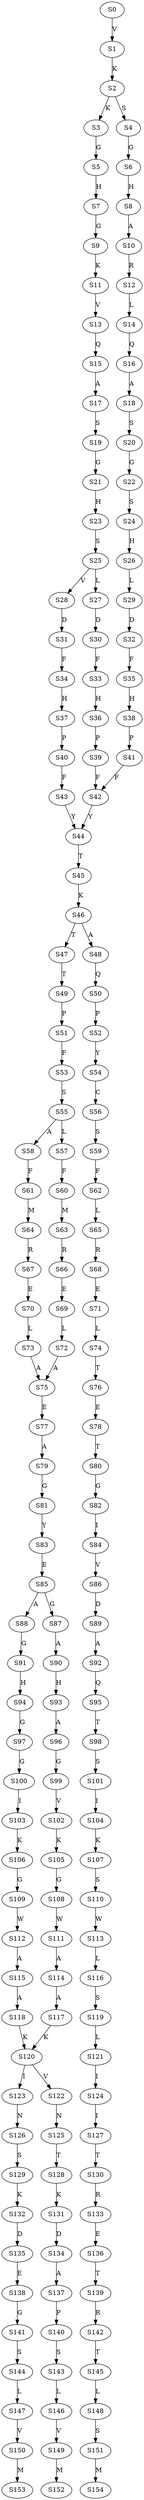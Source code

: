 strict digraph  {
	S0 -> S1 [ label = V ];
	S1 -> S2 [ label = K ];
	S2 -> S3 [ label = K ];
	S2 -> S4 [ label = S ];
	S3 -> S5 [ label = G ];
	S4 -> S6 [ label = G ];
	S5 -> S7 [ label = H ];
	S6 -> S8 [ label = H ];
	S7 -> S9 [ label = G ];
	S8 -> S10 [ label = A ];
	S9 -> S11 [ label = K ];
	S10 -> S12 [ label = R ];
	S11 -> S13 [ label = V ];
	S12 -> S14 [ label = L ];
	S13 -> S15 [ label = Q ];
	S14 -> S16 [ label = Q ];
	S15 -> S17 [ label = A ];
	S16 -> S18 [ label = A ];
	S17 -> S19 [ label = S ];
	S18 -> S20 [ label = S ];
	S19 -> S21 [ label = G ];
	S20 -> S22 [ label = G ];
	S21 -> S23 [ label = H ];
	S22 -> S24 [ label = S ];
	S23 -> S25 [ label = S ];
	S24 -> S26 [ label = H ];
	S25 -> S27 [ label = L ];
	S25 -> S28 [ label = V ];
	S26 -> S29 [ label = L ];
	S27 -> S30 [ label = D ];
	S28 -> S31 [ label = D ];
	S29 -> S32 [ label = D ];
	S30 -> S33 [ label = F ];
	S31 -> S34 [ label = F ];
	S32 -> S35 [ label = F ];
	S33 -> S36 [ label = H ];
	S34 -> S37 [ label = H ];
	S35 -> S38 [ label = H ];
	S36 -> S39 [ label = P ];
	S37 -> S40 [ label = P ];
	S38 -> S41 [ label = P ];
	S39 -> S42 [ label = F ];
	S40 -> S43 [ label = F ];
	S41 -> S42 [ label = F ];
	S42 -> S44 [ label = Y ];
	S43 -> S44 [ label = Y ];
	S44 -> S45 [ label = T ];
	S45 -> S46 [ label = K ];
	S46 -> S47 [ label = T ];
	S46 -> S48 [ label = A ];
	S47 -> S49 [ label = T ];
	S48 -> S50 [ label = Q ];
	S49 -> S51 [ label = P ];
	S50 -> S52 [ label = P ];
	S51 -> S53 [ label = F ];
	S52 -> S54 [ label = Y ];
	S53 -> S55 [ label = S ];
	S54 -> S56 [ label = C ];
	S55 -> S57 [ label = L ];
	S55 -> S58 [ label = A ];
	S56 -> S59 [ label = S ];
	S57 -> S60 [ label = F ];
	S58 -> S61 [ label = F ];
	S59 -> S62 [ label = F ];
	S60 -> S63 [ label = M ];
	S61 -> S64 [ label = M ];
	S62 -> S65 [ label = L ];
	S63 -> S66 [ label = R ];
	S64 -> S67 [ label = R ];
	S65 -> S68 [ label = R ];
	S66 -> S69 [ label = E ];
	S67 -> S70 [ label = E ];
	S68 -> S71 [ label = E ];
	S69 -> S72 [ label = L ];
	S70 -> S73 [ label = L ];
	S71 -> S74 [ label = L ];
	S72 -> S75 [ label = A ];
	S73 -> S75 [ label = A ];
	S74 -> S76 [ label = T ];
	S75 -> S77 [ label = E ];
	S76 -> S78 [ label = E ];
	S77 -> S79 [ label = A ];
	S78 -> S80 [ label = T ];
	S79 -> S81 [ label = G ];
	S80 -> S82 [ label = G ];
	S81 -> S83 [ label = Y ];
	S82 -> S84 [ label = I ];
	S83 -> S85 [ label = E ];
	S84 -> S86 [ label = V ];
	S85 -> S87 [ label = G ];
	S85 -> S88 [ label = A ];
	S86 -> S89 [ label = D ];
	S87 -> S90 [ label = A ];
	S88 -> S91 [ label = G ];
	S89 -> S92 [ label = A ];
	S90 -> S93 [ label = H ];
	S91 -> S94 [ label = H ];
	S92 -> S95 [ label = Q ];
	S93 -> S96 [ label = A ];
	S94 -> S97 [ label = G ];
	S95 -> S98 [ label = T ];
	S96 -> S99 [ label = G ];
	S97 -> S100 [ label = G ];
	S98 -> S101 [ label = S ];
	S99 -> S102 [ label = V ];
	S100 -> S103 [ label = I ];
	S101 -> S104 [ label = I ];
	S102 -> S105 [ label = K ];
	S103 -> S106 [ label = K ];
	S104 -> S107 [ label = K ];
	S105 -> S108 [ label = G ];
	S106 -> S109 [ label = G ];
	S107 -> S110 [ label = S ];
	S108 -> S111 [ label = W ];
	S109 -> S112 [ label = W ];
	S110 -> S113 [ label = W ];
	S111 -> S114 [ label = A ];
	S112 -> S115 [ label = A ];
	S113 -> S116 [ label = L ];
	S114 -> S117 [ label = A ];
	S115 -> S118 [ label = A ];
	S116 -> S119 [ label = S ];
	S117 -> S120 [ label = K ];
	S118 -> S120 [ label = K ];
	S119 -> S121 [ label = L ];
	S120 -> S122 [ label = V ];
	S120 -> S123 [ label = I ];
	S121 -> S124 [ label = I ];
	S122 -> S125 [ label = N ];
	S123 -> S126 [ label = N ];
	S124 -> S127 [ label = I ];
	S125 -> S128 [ label = T ];
	S126 -> S129 [ label = S ];
	S127 -> S130 [ label = T ];
	S128 -> S131 [ label = K ];
	S129 -> S132 [ label = K ];
	S130 -> S133 [ label = R ];
	S131 -> S134 [ label = D ];
	S132 -> S135 [ label = D ];
	S133 -> S136 [ label = E ];
	S134 -> S137 [ label = A ];
	S135 -> S138 [ label = E ];
	S136 -> S139 [ label = T ];
	S137 -> S140 [ label = P ];
	S138 -> S141 [ label = G ];
	S139 -> S142 [ label = R ];
	S140 -> S143 [ label = S ];
	S141 -> S144 [ label = S ];
	S142 -> S145 [ label = T ];
	S143 -> S146 [ label = L ];
	S144 -> S147 [ label = L ];
	S145 -> S148 [ label = L ];
	S146 -> S149 [ label = V ];
	S147 -> S150 [ label = V ];
	S148 -> S151 [ label = S ];
	S149 -> S152 [ label = M ];
	S150 -> S153 [ label = M ];
	S151 -> S154 [ label = M ];
}
